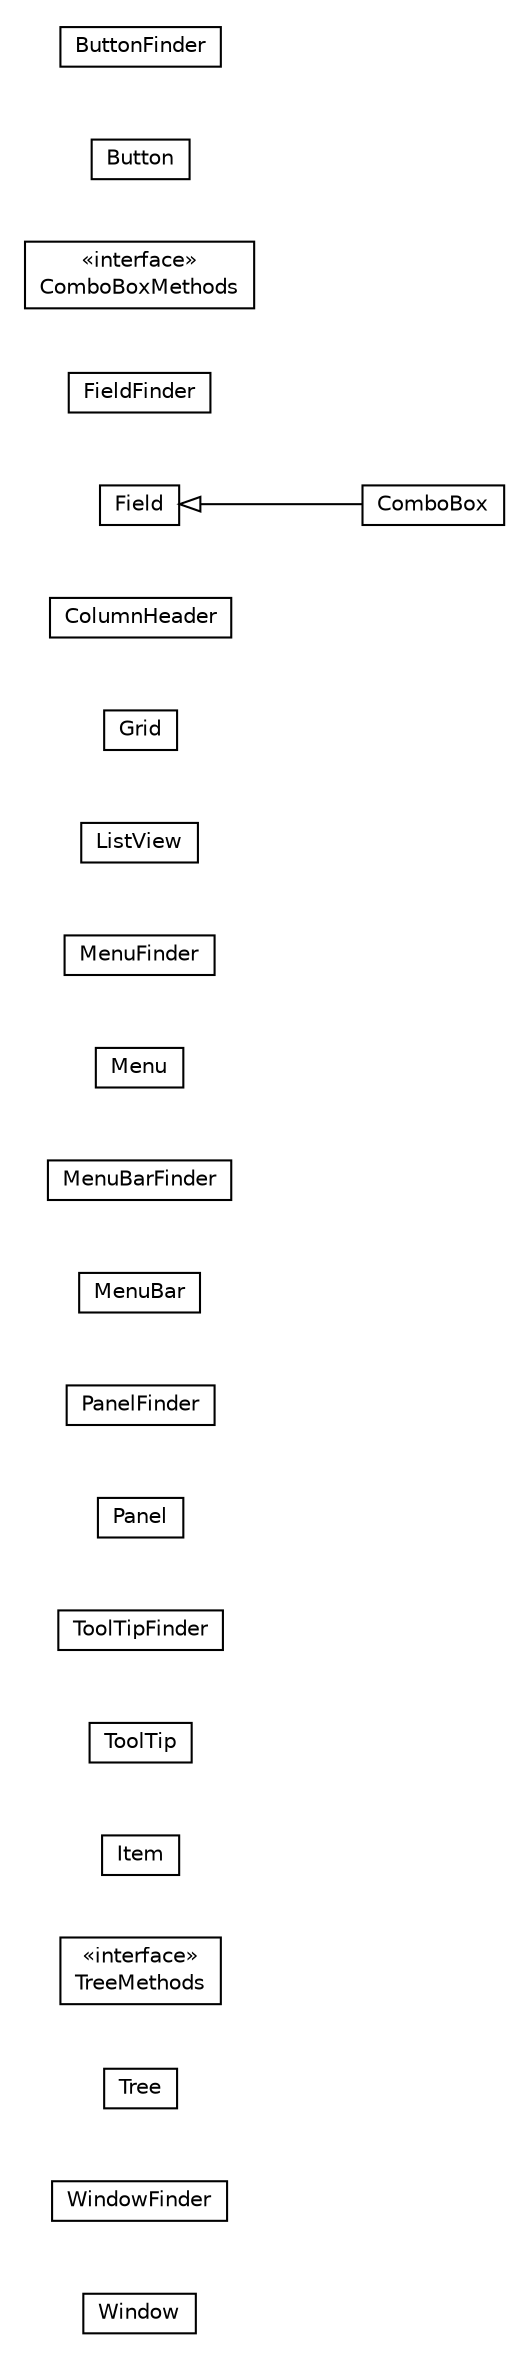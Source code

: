 #!/usr/local/bin/dot
#
# Class diagram 
# Generated by UMLGraph version R5_6-24-gf6e263 (http://www.umlgraph.org/)
#

digraph G {
	edge [fontname="Helvetica",fontsize=10,labelfontname="Helvetica",labelfontsize=10];
	node [fontname="Helvetica",fontsize=10,shape=plaintext];
	nodesep=0.25;
	ranksep=0.5;
	rankdir=LR;
	// org.senchalabs.gwt.gwtdriver.gxt.models.Window
	c24 [label=<<table title="org.senchalabs.gwt.gwtdriver.gxt.models.Window" border="0" cellborder="1" cellspacing="0" cellpadding="2" port="p" href="./Window.html">
		<tr><td><table border="0" cellspacing="0" cellpadding="1">
<tr><td align="center" balign="center"> Window </td></tr>
		</table></td></tr>
		</table>>, URL="./Window.html", fontname="Helvetica", fontcolor="black", fontsize=10.0];
	// org.senchalabs.gwt.gwtdriver.gxt.models.Window.WindowFinder
	c25 [label=<<table title="org.senchalabs.gwt.gwtdriver.gxt.models.Window.WindowFinder" border="0" cellborder="1" cellspacing="0" cellpadding="2" port="p" href="./Window.WindowFinder.html">
		<tr><td><table border="0" cellspacing="0" cellpadding="1">
<tr><td align="center" balign="center"> WindowFinder </td></tr>
		</table></td></tr>
		</table>>, URL="./Window.WindowFinder.html", fontname="Helvetica", fontcolor="black", fontsize=10.0];
	// org.senchalabs.gwt.gwtdriver.gxt.models.Tree
	c26 [label=<<table title="org.senchalabs.gwt.gwtdriver.gxt.models.Tree" border="0" cellborder="1" cellspacing="0" cellpadding="2" port="p" href="./Tree.html">
		<tr><td><table border="0" cellspacing="0" cellpadding="1">
<tr><td align="center" balign="center"> Tree </td></tr>
		</table></td></tr>
		</table>>, URL="./Tree.html", fontname="Helvetica", fontcolor="black", fontsize=10.0];
	// org.senchalabs.gwt.gwtdriver.gxt.models.Tree.TreeMethods
	c27 [label=<<table title="org.senchalabs.gwt.gwtdriver.gxt.models.Tree.TreeMethods" border="0" cellborder="1" cellspacing="0" cellpadding="2" port="p" href="./Tree.TreeMethods.html">
		<tr><td><table border="0" cellspacing="0" cellpadding="1">
<tr><td align="center" balign="center"> &#171;interface&#187; </td></tr>
<tr><td align="center" balign="center"> TreeMethods </td></tr>
		</table></td></tr>
		</table>>, URL="./Tree.TreeMethods.html", fontname="Helvetica", fontcolor="black", fontsize=10.0];
	// org.senchalabs.gwt.gwtdriver.gxt.models.Tree.Item
	c28 [label=<<table title="org.senchalabs.gwt.gwtdriver.gxt.models.Tree.Item" border="0" cellborder="1" cellspacing="0" cellpadding="2" port="p" href="./Tree.Item.html">
		<tr><td><table border="0" cellspacing="0" cellpadding="1">
<tr><td align="center" balign="center"> Item </td></tr>
		</table></td></tr>
		</table>>, URL="./Tree.Item.html", fontname="Helvetica", fontcolor="black", fontsize=10.0];
	// org.senchalabs.gwt.gwtdriver.gxt.models.ToolTip
	c29 [label=<<table title="org.senchalabs.gwt.gwtdriver.gxt.models.ToolTip" border="0" cellborder="1" cellspacing="0" cellpadding="2" port="p" href="./ToolTip.html">
		<tr><td><table border="0" cellspacing="0" cellpadding="1">
<tr><td align="center" balign="center"> ToolTip </td></tr>
		</table></td></tr>
		</table>>, URL="./ToolTip.html", fontname="Helvetica", fontcolor="black", fontsize=10.0];
	// org.senchalabs.gwt.gwtdriver.gxt.models.ToolTip.ToolTipFinder
	c30 [label=<<table title="org.senchalabs.gwt.gwtdriver.gxt.models.ToolTip.ToolTipFinder" border="0" cellborder="1" cellspacing="0" cellpadding="2" port="p" href="./ToolTip.ToolTipFinder.html">
		<tr><td><table border="0" cellspacing="0" cellpadding="1">
<tr><td align="center" balign="center"> ToolTipFinder </td></tr>
		</table></td></tr>
		</table>>, URL="./ToolTip.ToolTipFinder.html", fontname="Helvetica", fontcolor="black", fontsize=10.0];
	// org.senchalabs.gwt.gwtdriver.gxt.models.Panel
	c31 [label=<<table title="org.senchalabs.gwt.gwtdriver.gxt.models.Panel" border="0" cellborder="1" cellspacing="0" cellpadding="2" port="p" href="./Panel.html">
		<tr><td><table border="0" cellspacing="0" cellpadding="1">
<tr><td align="center" balign="center"> Panel </td></tr>
		</table></td></tr>
		</table>>, URL="./Panel.html", fontname="Helvetica", fontcolor="black", fontsize=10.0];
	// org.senchalabs.gwt.gwtdriver.gxt.models.Panel.PanelFinder
	c32 [label=<<table title="org.senchalabs.gwt.gwtdriver.gxt.models.Panel.PanelFinder" border="0" cellborder="1" cellspacing="0" cellpadding="2" port="p" href="./Panel.PanelFinder.html">
		<tr><td><table border="0" cellspacing="0" cellpadding="1">
<tr><td align="center" balign="center"> PanelFinder </td></tr>
		</table></td></tr>
		</table>>, URL="./Panel.PanelFinder.html", fontname="Helvetica", fontcolor="black", fontsize=10.0];
	// org.senchalabs.gwt.gwtdriver.gxt.models.MenuBar
	c33 [label=<<table title="org.senchalabs.gwt.gwtdriver.gxt.models.MenuBar" border="0" cellborder="1" cellspacing="0" cellpadding="2" port="p" href="./MenuBar.html">
		<tr><td><table border="0" cellspacing="0" cellpadding="1">
<tr><td align="center" balign="center"> MenuBar </td></tr>
		</table></td></tr>
		</table>>, URL="./MenuBar.html", fontname="Helvetica", fontcolor="black", fontsize=10.0];
	// org.senchalabs.gwt.gwtdriver.gxt.models.MenuBar.MenuBarFinder
	c34 [label=<<table title="org.senchalabs.gwt.gwtdriver.gxt.models.MenuBar.MenuBarFinder" border="0" cellborder="1" cellspacing="0" cellpadding="2" port="p" href="./MenuBar.MenuBarFinder.html">
		<tr><td><table border="0" cellspacing="0" cellpadding="1">
<tr><td align="center" balign="center"> MenuBarFinder </td></tr>
		</table></td></tr>
		</table>>, URL="./MenuBar.MenuBarFinder.html", fontname="Helvetica", fontcolor="black", fontsize=10.0];
	// org.senchalabs.gwt.gwtdriver.gxt.models.Menu
	c35 [label=<<table title="org.senchalabs.gwt.gwtdriver.gxt.models.Menu" border="0" cellborder="1" cellspacing="0" cellpadding="2" port="p" href="./Menu.html">
		<tr><td><table border="0" cellspacing="0" cellpadding="1">
<tr><td align="center" balign="center"> Menu </td></tr>
		</table></td></tr>
		</table>>, URL="./Menu.html", fontname="Helvetica", fontcolor="black", fontsize=10.0];
	// org.senchalabs.gwt.gwtdriver.gxt.models.Menu.MenuFinder
	c36 [label=<<table title="org.senchalabs.gwt.gwtdriver.gxt.models.Menu.MenuFinder" border="0" cellborder="1" cellspacing="0" cellpadding="2" port="p" href="./Menu.MenuFinder.html">
		<tr><td><table border="0" cellspacing="0" cellpadding="1">
<tr><td align="center" balign="center"> MenuFinder </td></tr>
		</table></td></tr>
		</table>>, URL="./Menu.MenuFinder.html", fontname="Helvetica", fontcolor="black", fontsize=10.0];
	// org.senchalabs.gwt.gwtdriver.gxt.models.ListView
	c37 [label=<<table title="org.senchalabs.gwt.gwtdriver.gxt.models.ListView" border="0" cellborder="1" cellspacing="0" cellpadding="2" port="p" href="./ListView.html">
		<tr><td><table border="0" cellspacing="0" cellpadding="1">
<tr><td align="center" balign="center"> ListView </td></tr>
		</table></td></tr>
		</table>>, URL="./ListView.html", fontname="Helvetica", fontcolor="black", fontsize=10.0];
	// org.senchalabs.gwt.gwtdriver.gxt.models.Grid
	c38 [label=<<table title="org.senchalabs.gwt.gwtdriver.gxt.models.Grid" border="0" cellborder="1" cellspacing="0" cellpadding="2" port="p" href="./Grid.html">
		<tr><td><table border="0" cellspacing="0" cellpadding="1">
<tr><td align="center" balign="center"> Grid </td></tr>
		</table></td></tr>
		</table>>, URL="./Grid.html", fontname="Helvetica", fontcolor="black", fontsize=10.0];
	// org.senchalabs.gwt.gwtdriver.gxt.models.Grid.ColumnHeader
	c39 [label=<<table title="org.senchalabs.gwt.gwtdriver.gxt.models.Grid.ColumnHeader" border="0" cellborder="1" cellspacing="0" cellpadding="2" port="p" href="./Grid.ColumnHeader.html">
		<tr><td><table border="0" cellspacing="0" cellpadding="1">
<tr><td align="center" balign="center"> ColumnHeader </td></tr>
		</table></td></tr>
		</table>>, URL="./Grid.ColumnHeader.html", fontname="Helvetica", fontcolor="black", fontsize=10.0];
	// org.senchalabs.gwt.gwtdriver.gxt.models.Field
	c40 [label=<<table title="org.senchalabs.gwt.gwtdriver.gxt.models.Field" border="0" cellborder="1" cellspacing="0" cellpadding="2" port="p" href="./Field.html">
		<tr><td><table border="0" cellspacing="0" cellpadding="1">
<tr><td align="center" balign="center"> Field </td></tr>
		</table></td></tr>
		</table>>, URL="./Field.html", fontname="Helvetica", fontcolor="black", fontsize=10.0];
	// org.senchalabs.gwt.gwtdriver.gxt.models.Field.FieldFinder
	c41 [label=<<table title="org.senchalabs.gwt.gwtdriver.gxt.models.Field.FieldFinder" border="0" cellborder="1" cellspacing="0" cellpadding="2" port="p" href="./Field.FieldFinder.html">
		<tr><td><table border="0" cellspacing="0" cellpadding="1">
<tr><td align="center" balign="center"> FieldFinder </td></tr>
		</table></td></tr>
		</table>>, URL="./Field.FieldFinder.html", fontname="Helvetica", fontcolor="black", fontsize=10.0];
	// org.senchalabs.gwt.gwtdriver.gxt.models.ComboBox
	c42 [label=<<table title="org.senchalabs.gwt.gwtdriver.gxt.models.ComboBox" border="0" cellborder="1" cellspacing="0" cellpadding="2" port="p" href="./ComboBox.html">
		<tr><td><table border="0" cellspacing="0" cellpadding="1">
<tr><td align="center" balign="center"> ComboBox </td></tr>
		</table></td></tr>
		</table>>, URL="./ComboBox.html", fontname="Helvetica", fontcolor="black", fontsize=10.0];
	// org.senchalabs.gwt.gwtdriver.gxt.models.ComboBox.ComboBoxMethods
	c43 [label=<<table title="org.senchalabs.gwt.gwtdriver.gxt.models.ComboBox.ComboBoxMethods" border="0" cellborder="1" cellspacing="0" cellpadding="2" port="p" href="./ComboBox.ComboBoxMethods.html">
		<tr><td><table border="0" cellspacing="0" cellpadding="1">
<tr><td align="center" balign="center"> &#171;interface&#187; </td></tr>
<tr><td align="center" balign="center"> ComboBoxMethods </td></tr>
		</table></td></tr>
		</table>>, URL="./ComboBox.ComboBoxMethods.html", fontname="Helvetica", fontcolor="black", fontsize=10.0];
	// org.senchalabs.gwt.gwtdriver.gxt.models.Button
	c44 [label=<<table title="org.senchalabs.gwt.gwtdriver.gxt.models.Button" border="0" cellborder="1" cellspacing="0" cellpadding="2" port="p" href="./Button.html">
		<tr><td><table border="0" cellspacing="0" cellpadding="1">
<tr><td align="center" balign="center"> Button </td></tr>
		</table></td></tr>
		</table>>, URL="./Button.html", fontname="Helvetica", fontcolor="black", fontsize=10.0];
	// org.senchalabs.gwt.gwtdriver.gxt.models.Button.ButtonFinder
	c45 [label=<<table title="org.senchalabs.gwt.gwtdriver.gxt.models.Button.ButtonFinder" border="0" cellborder="1" cellspacing="0" cellpadding="2" port="p" href="./Button.ButtonFinder.html">
		<tr><td><table border="0" cellspacing="0" cellpadding="1">
<tr><td align="center" balign="center"> ButtonFinder </td></tr>
		</table></td></tr>
		</table>>, URL="./Button.ButtonFinder.html", fontname="Helvetica", fontcolor="black", fontsize=10.0];
	//org.senchalabs.gwt.gwtdriver.gxt.models.ComboBox extends org.senchalabs.gwt.gwtdriver.gxt.models.Field
	c40:p -> c42:p [dir=back,arrowtail=empty];
}

